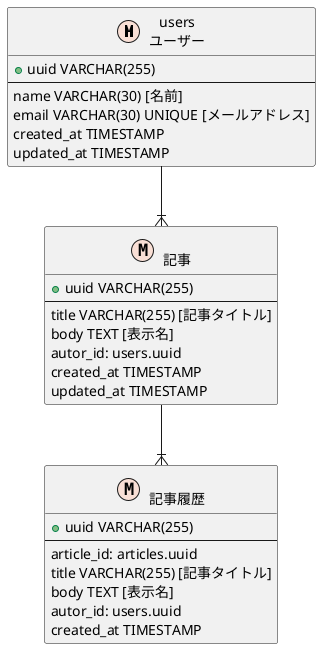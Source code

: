 @startuml db-modeling-5

!define MASTER F9DFD5
!define TRANSACTION CAE7F2

entity users as "users\nユーザー" <<M, MASTER>> {
    +uuid VARCHAR(255)
    --
    name VARCHAR(30) [名前]
    email VARCHAR(30) UNIQUE [メールアドレス]
    created_at TIMESTAMP
    updated_at TIMESTAMP
}

entity articles as "\n記事" <<M, MASTER>> {
    +uuid VARCHAR(255)
    --
    title VARCHAR(255) [記事タイトル]
    body TEXT [表示名]
    autor_id: users.uuid
    created_at TIMESTAMP
    updated_at TIMESTAMP
}

entity article_logs as "\n記事履歴" <<M, MASTER>> {
    +uuid VARCHAR(255)
    --
    article_id: articles.uuid
    title VARCHAR(255) [記事タイトル]
    body TEXT [表示名]
    autor_id: users.uuid
    created_at TIMESTAMP
}

users --|{ articles
articles --|{ article_logs